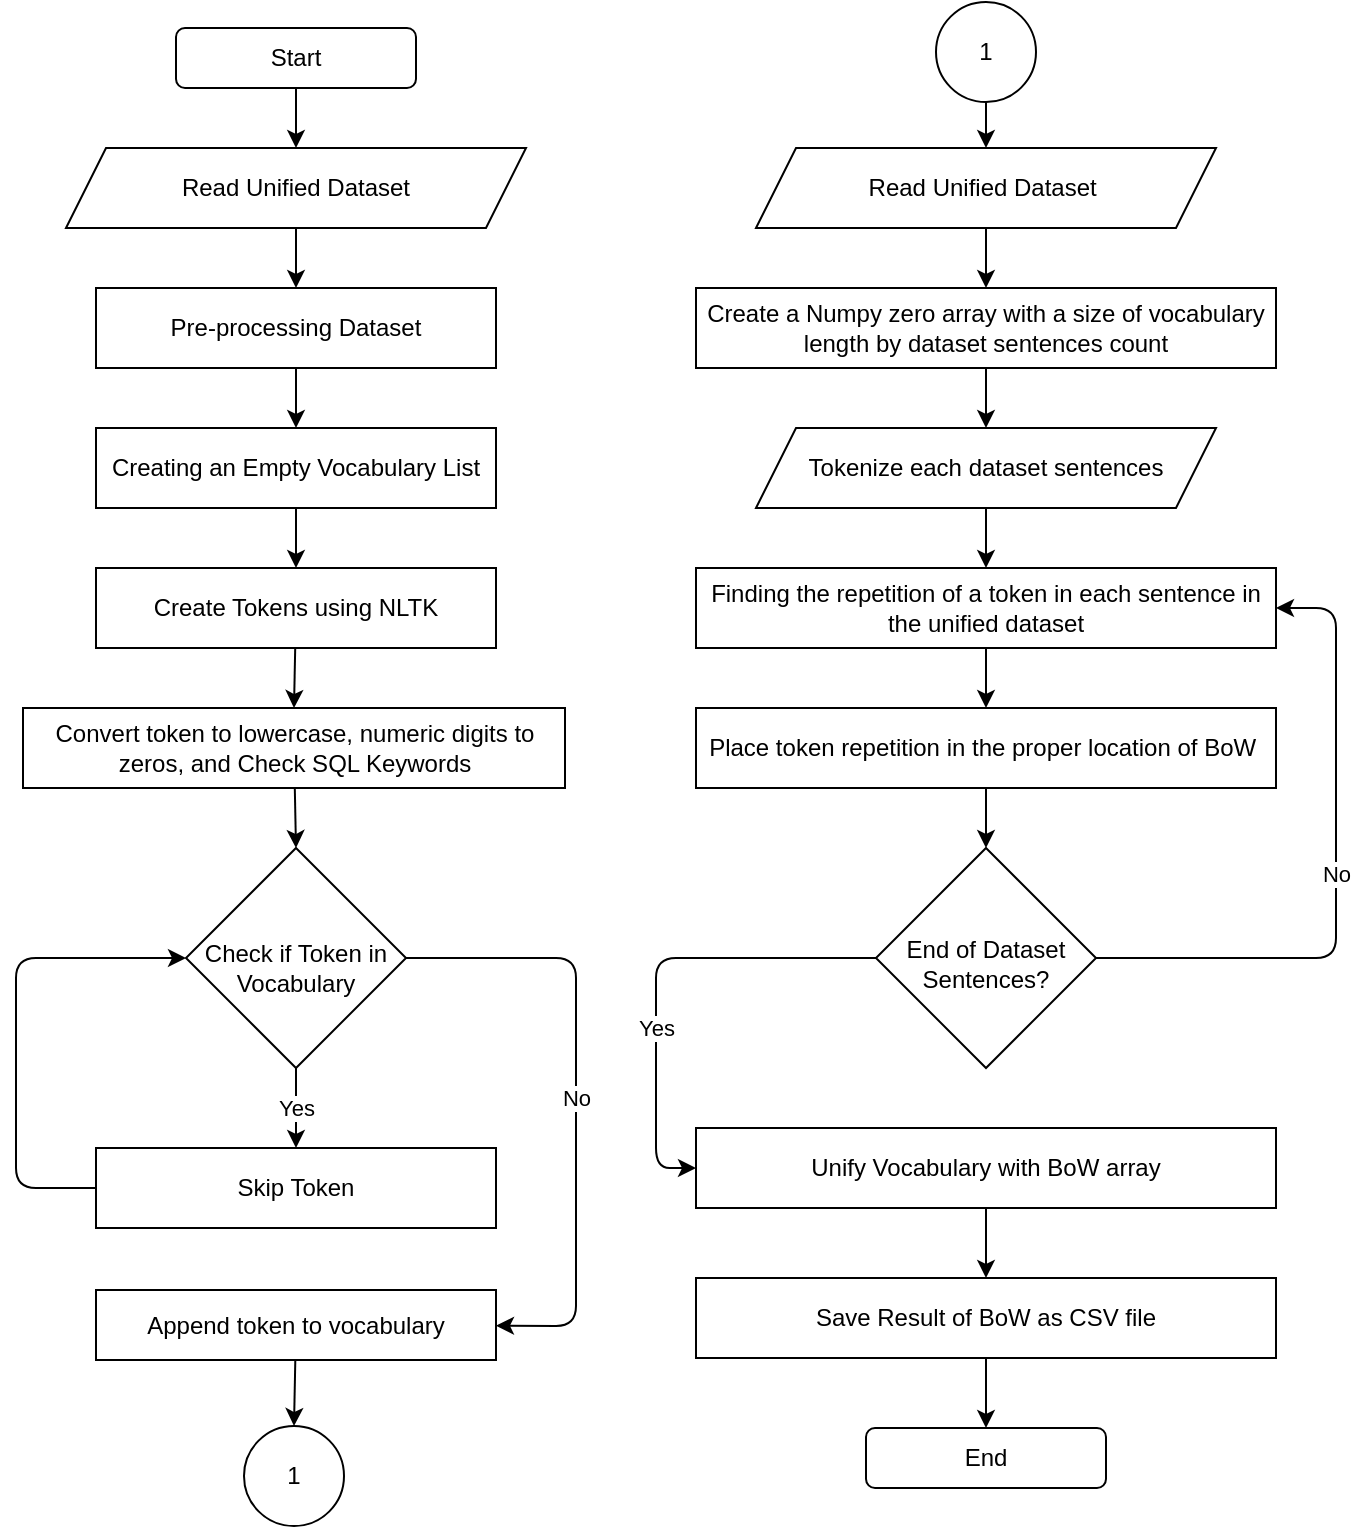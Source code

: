 <mxfile>
    <diagram id="-4F0lPpXaV1eFOUqKVNj" name="Page-1">
        <mxGraphModel dx="746" dy="427" grid="1" gridSize="10" guides="1" tooltips="1" connect="1" arrows="1" fold="1" page="1" pageScale="1" pageWidth="827" pageHeight="1169" math="0" shadow="0">
            <root>
                <mxCell id="0"/>
                <mxCell id="1" parent="0"/>
                <mxCell id="5" style="edgeStyle=none;html=1;entryX=0.5;entryY=0;entryDx=0;entryDy=0;" parent="1" source="2" target="4" edge="1">
                    <mxGeometry relative="1" as="geometry"/>
                </mxCell>
                <mxCell id="2" value="Start" style="rounded=1;whiteSpace=wrap;html=1;" parent="1" vertex="1">
                    <mxGeometry x="160" y="90" width="120" height="30" as="geometry"/>
                </mxCell>
                <mxCell id="10" style="edgeStyle=none;html=1;entryX=0.5;entryY=0;entryDx=0;entryDy=0;" parent="1" source="4" target="8" edge="1">
                    <mxGeometry relative="1" as="geometry"/>
                </mxCell>
                <mxCell id="4" value="Read Unified Dataset" style="shape=parallelogram;perimeter=parallelogramPerimeter;whiteSpace=wrap;html=1;fixedSize=1;" parent="1" vertex="1">
                    <mxGeometry x="105" y="150" width="230" height="40" as="geometry"/>
                </mxCell>
                <mxCell id="16" style="edgeStyle=none;html=1;entryX=0.5;entryY=0;entryDx=0;entryDy=0;" parent="1" source="8" target="13" edge="1">
                    <mxGeometry relative="1" as="geometry"/>
                </mxCell>
                <mxCell id="8" value="Pre-processing Dataset" style="rounded=0;whiteSpace=wrap;html=1;" parent="1" vertex="1">
                    <mxGeometry x="120" y="220" width="200" height="40" as="geometry"/>
                </mxCell>
                <mxCell id="18" style="edgeStyle=none;html=1;entryX=0.5;entryY=0;entryDx=0;entryDy=0;" parent="1" source="13" target="17" edge="1">
                    <mxGeometry relative="1" as="geometry"/>
                </mxCell>
                <mxCell id="13" value="Creating an Empty Vocabulary List" style="rounded=0;whiteSpace=wrap;html=1;" parent="1" vertex="1">
                    <mxGeometry x="120" y="290" width="200" height="40" as="geometry"/>
                </mxCell>
                <mxCell id="50" style="edgeStyle=none;html=1;entryX=0.5;entryY=0;entryDx=0;entryDy=0;" parent="1" source="17" target="49" edge="1">
                    <mxGeometry relative="1" as="geometry"/>
                </mxCell>
                <mxCell id="17" value="Create Tokens using NLTK" style="rounded=0;whiteSpace=wrap;html=1;" parent="1" vertex="1">
                    <mxGeometry x="120" y="360" width="200" height="40" as="geometry"/>
                </mxCell>
                <mxCell id="22" value="Yes" style="edgeStyle=none;html=1;entryX=0.5;entryY=0;entryDx=0;entryDy=0;" parent="1" source="20" target="21" edge="1">
                    <mxGeometry relative="1" as="geometry"/>
                </mxCell>
                <mxCell id="24" value="No" style="edgeStyle=none;html=1;exitX=1;exitY=0.5;exitDx=0;exitDy=0;" parent="1" source="20" target="23" edge="1">
                    <mxGeometry relative="1" as="geometry">
                        <Array as="points">
                            <mxPoint x="360" y="555"/>
                            <mxPoint x="360" y="739"/>
                        </Array>
                    </mxGeometry>
                </mxCell>
                <mxCell id="20" value="Check if Token in Vocabulary" style="rhombus;whiteSpace=wrap;html=1;spacingTop=10;" parent="1" vertex="1">
                    <mxGeometry x="165" y="500" width="110" height="110" as="geometry"/>
                </mxCell>
                <mxCell id="25" style="edgeStyle=none;html=1;entryX=0;entryY=0.5;entryDx=0;entryDy=0;exitX=0;exitY=0.5;exitDx=0;exitDy=0;" parent="1" source="21" target="20" edge="1">
                    <mxGeometry relative="1" as="geometry">
                        <Array as="points">
                            <mxPoint x="80" y="670"/>
                            <mxPoint x="80" y="555"/>
                        </Array>
                    </mxGeometry>
                </mxCell>
                <mxCell id="21" value="Skip Token" style="rounded=0;whiteSpace=wrap;html=1;" parent="1" vertex="1">
                    <mxGeometry x="120" y="650" width="200" height="40" as="geometry"/>
                </mxCell>
                <mxCell id="30" style="edgeStyle=none;html=1;entryX=0.5;entryY=0;entryDx=0;entryDy=0;" parent="1" source="23" target="29" edge="1">
                    <mxGeometry relative="1" as="geometry"/>
                </mxCell>
                <mxCell id="23" value="Append token to vocabulary" style="whiteSpace=wrap;html=1;" parent="1" vertex="1">
                    <mxGeometry x="120" y="721" width="200" height="35" as="geometry"/>
                </mxCell>
                <mxCell id="29" value="1" style="ellipse;whiteSpace=wrap;html=1;aspect=fixed;" parent="1" vertex="1">
                    <mxGeometry x="194" y="789" width="50" height="50" as="geometry"/>
                </mxCell>
                <mxCell id="35" style="edgeStyle=none;html=1;entryX=0.5;entryY=0;entryDx=0;entryDy=0;" parent="1" source="31" edge="1">
                    <mxGeometry relative="1" as="geometry">
                        <mxPoint x="565" y="150" as="targetPoint"/>
                    </mxGeometry>
                </mxCell>
                <mxCell id="31" value="1" style="ellipse;whiteSpace=wrap;html=1;aspect=fixed;" parent="1" vertex="1">
                    <mxGeometry x="540" y="77" width="50" height="50" as="geometry"/>
                </mxCell>
                <mxCell id="41" style="edgeStyle=none;html=1;entryX=0.5;entryY=0;entryDx=0;entryDy=0;" parent="1" source="36" target="40" edge="1">
                    <mxGeometry relative="1" as="geometry"/>
                </mxCell>
                <mxCell id="36" value="Create a Numpy zero array with a size of vocabulary length by dataset sentences count" style="rounded=0;whiteSpace=wrap;html=1;" parent="1" vertex="1">
                    <mxGeometry x="420" y="220" width="290" height="40" as="geometry"/>
                </mxCell>
                <mxCell id="38" style="edgeStyle=none;html=1;entryX=0.5;entryY=0;entryDx=0;entryDy=0;" parent="1" source="37" target="36" edge="1">
                    <mxGeometry relative="1" as="geometry"/>
                </mxCell>
                <mxCell id="37" value="Read Unified Dataset&amp;nbsp;" style="shape=parallelogram;perimeter=parallelogramPerimeter;whiteSpace=wrap;html=1;fixedSize=1;" parent="1" vertex="1">
                    <mxGeometry x="450" y="150" width="230" height="40" as="geometry"/>
                </mxCell>
                <mxCell id="52" style="edgeStyle=none;html=1;entryX=0.5;entryY=0;entryDx=0;entryDy=0;" parent="1" source="40" target="42" edge="1">
                    <mxGeometry relative="1" as="geometry"/>
                </mxCell>
                <mxCell id="40" value="Tokenize each dataset sentences" style="shape=parallelogram;perimeter=parallelogramPerimeter;whiteSpace=wrap;html=1;fixedSize=1;" parent="1" vertex="1">
                    <mxGeometry x="450" y="290" width="230" height="40" as="geometry"/>
                </mxCell>
                <mxCell id="44" style="edgeStyle=none;html=1;entryX=0.5;entryY=0;entryDx=0;entryDy=0;" parent="1" source="42" edge="1">
                    <mxGeometry relative="1" as="geometry">
                        <mxPoint x="565" y="430" as="targetPoint"/>
                    </mxGeometry>
                </mxCell>
                <mxCell id="42" value="Finding the repetition of a token in each sentence in the unified dataset" style="rounded=0;whiteSpace=wrap;html=1;" parent="1" vertex="1">
                    <mxGeometry x="420" y="360" width="290" height="40" as="geometry"/>
                </mxCell>
                <mxCell id="59" style="edgeStyle=none;html=1;entryX=0.5;entryY=0;entryDx=0;entryDy=0;" parent="1" source="45" target="58" edge="1">
                    <mxGeometry relative="1" as="geometry"/>
                </mxCell>
                <mxCell id="45" value="&lt;div&gt;Place token repetition in the proper location of BoW&amp;nbsp;&lt;/div&gt;" style="rounded=0;whiteSpace=wrap;html=1;" parent="1" vertex="1">
                    <mxGeometry x="420" y="430" width="290" height="40" as="geometry"/>
                </mxCell>
                <mxCell id="47" value="End" style="rounded=1;whiteSpace=wrap;html=1;" parent="1" vertex="1">
                    <mxGeometry x="505" y="790" width="120" height="30" as="geometry"/>
                </mxCell>
                <mxCell id="51" style="edgeStyle=none;html=1;entryX=0.5;entryY=0;entryDx=0;entryDy=0;" parent="1" source="49" target="20" edge="1">
                    <mxGeometry relative="1" as="geometry"/>
                </mxCell>
                <mxCell id="49" value="Convert token to lowercase, numeric digits to zeros, and Check SQL Keywords" style="rounded=0;whiteSpace=wrap;html=1;" parent="1" vertex="1">
                    <mxGeometry x="83.5" y="430" width="271" height="40" as="geometry"/>
                </mxCell>
                <mxCell id="56" style="edgeStyle=none;html=1;entryX=0.5;entryY=0;entryDx=0;entryDy=0;" parent="1" source="53" target="54" edge="1">
                    <mxGeometry relative="1" as="geometry"/>
                </mxCell>
                <mxCell id="53" value="Unify Vocabulary with BoW array" style="rounded=0;whiteSpace=wrap;html=1;" parent="1" vertex="1">
                    <mxGeometry x="420" y="640" width="290" height="40" as="geometry"/>
                </mxCell>
                <mxCell id="57" style="edgeStyle=none;html=1;entryX=0.5;entryY=0;entryDx=0;entryDy=0;" parent="1" source="54" target="47" edge="1">
                    <mxGeometry relative="1" as="geometry"/>
                </mxCell>
                <mxCell id="54" value="Save Result of BoW as CSV file" style="rounded=0;whiteSpace=wrap;html=1;" parent="1" vertex="1">
                    <mxGeometry x="420" y="715" width="290" height="40" as="geometry"/>
                </mxCell>
                <mxCell id="60" value="No" style="edgeStyle=none;html=1;entryX=1;entryY=0.5;entryDx=0;entryDy=0;exitX=1;exitY=0.5;exitDx=0;exitDy=0;" parent="1" source="58" target="42" edge="1">
                    <mxGeometry relative="1" as="geometry">
                        <Array as="points">
                            <mxPoint x="740" y="555"/>
                            <mxPoint x="740" y="380"/>
                        </Array>
                    </mxGeometry>
                </mxCell>
                <mxCell id="62" value="Yes" style="edgeStyle=none;html=1;entryX=0;entryY=0.5;entryDx=0;entryDy=0;exitX=0;exitY=0.5;exitDx=0;exitDy=0;" parent="1" source="58" target="53" edge="1">
                    <mxGeometry x="0.234" relative="1" as="geometry">
                        <Array as="points">
                            <mxPoint x="400" y="555"/>
                            <mxPoint x="400" y="660"/>
                        </Array>
                        <mxPoint as="offset"/>
                    </mxGeometry>
                </mxCell>
                <mxCell id="58" value="End of Dataset Sentences?" style="rhombus;whiteSpace=wrap;html=1;spacingTop=6;" parent="1" vertex="1">
                    <mxGeometry x="510" y="500" width="110" height="110" as="geometry"/>
                </mxCell>
            </root>
        </mxGraphModel>
    </diagram>
</mxfile>